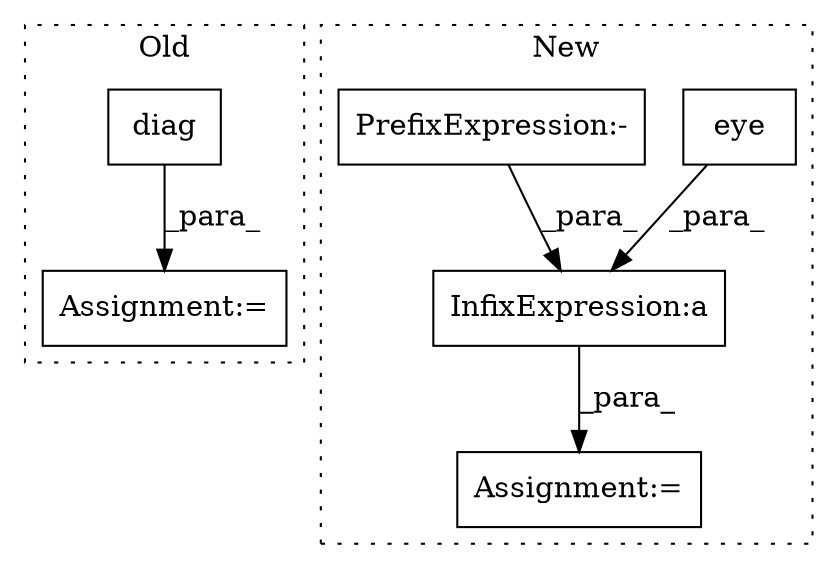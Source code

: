 digraph G {
subgraph cluster0 {
1 [label="diag" a="32" s="3254" l="6" shape="box"];
6 [label="Assignment:=" a="7" s="3210" l="1" shape="box"];
label = "Old";
style="dotted";
}
subgraph cluster1 {
2 [label="eye" a="32" s="3295,3308" l="4,1" shape="box"];
3 [label="Assignment:=" a="7" s="3203" l="1" shape="box"];
4 [label="InfixExpression:a" a="27" s="3277" l="3" shape="box"];
5 [label="PrefixExpression:-" a="38" s="3270" l="1" shape="box"];
label = "New";
style="dotted";
}
1 -> 6 [label="_para_"];
2 -> 4 [label="_para_"];
4 -> 3 [label="_para_"];
5 -> 4 [label="_para_"];
}